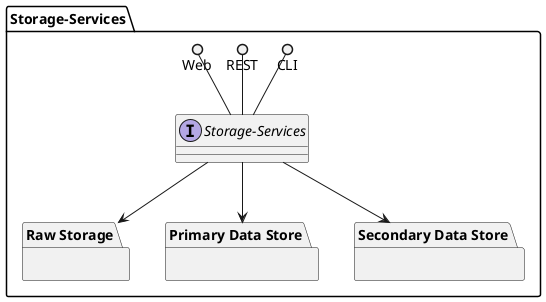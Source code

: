 @startuml

package "Storage-Services" {
    interface "Storage-Services" as SS {

    }
    CLI ()-- SS
    REST ()-- SS
    Web ()-- SS

    package "Raw Storage" as RS {
    }
    package "Primary Data Store" as PDS {
    }
    package "Secondary Data Store" as SDS {
    }

    SS --> RS
    SS --> PDS
    SS --> SDS
}


@enduml
